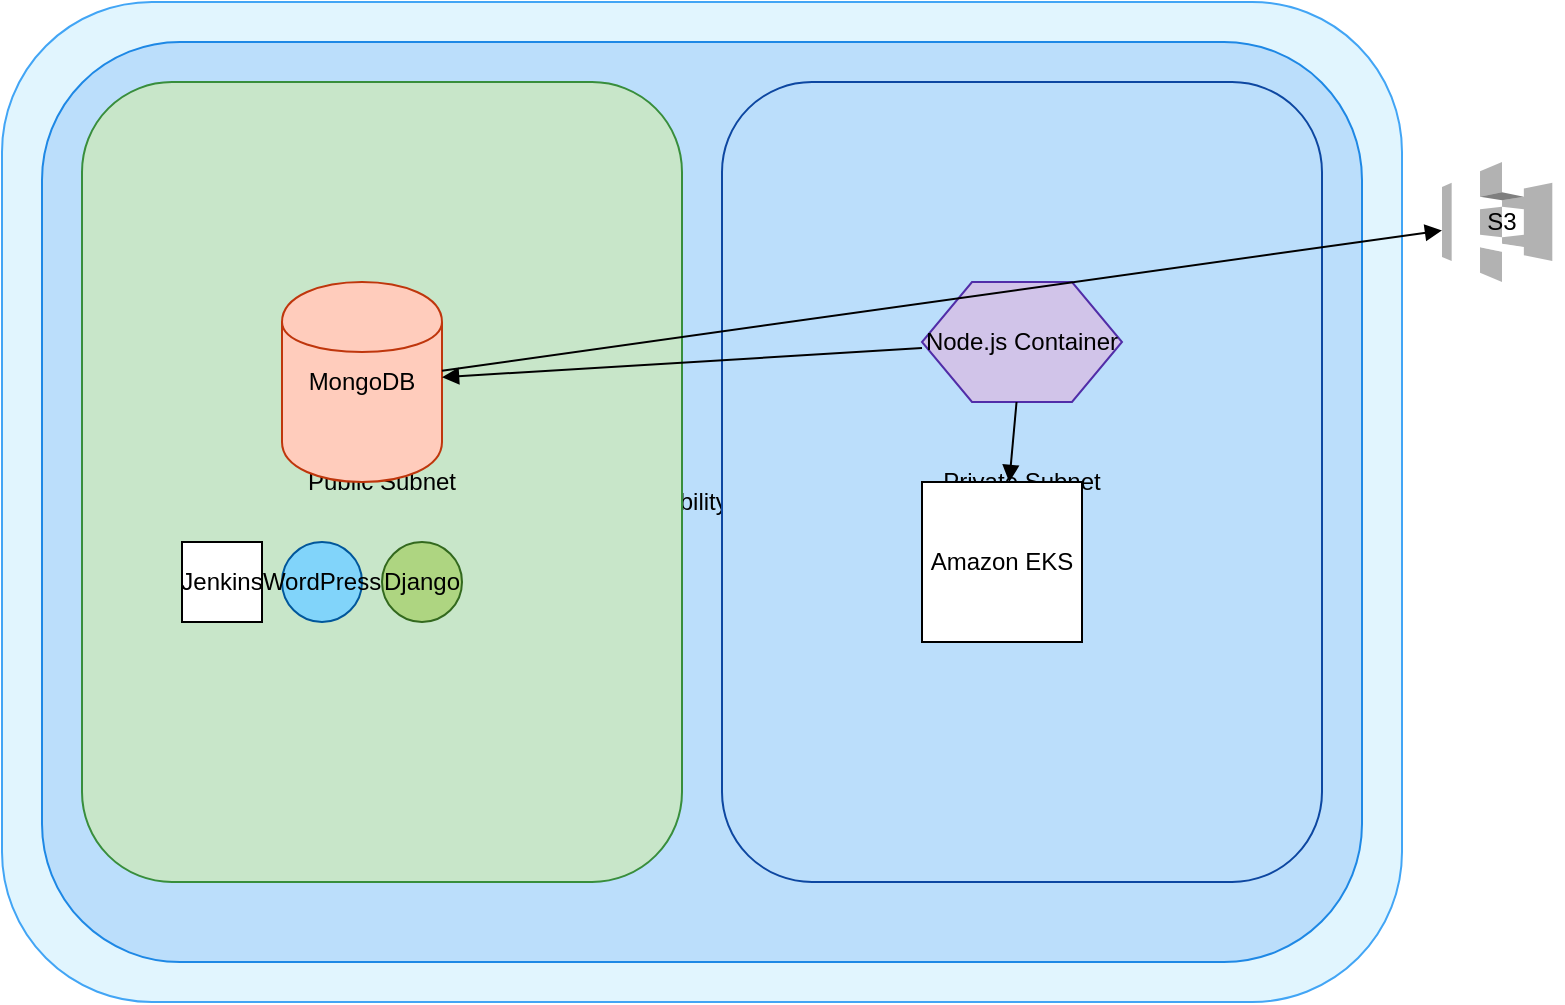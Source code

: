 <mxfile>
  <diagram name="AWS Architecture Diagram" id="4Y6L29sJ2z2XSaBmyX8P">
    <mxGraphModel dx="1234" dy="902" grid="1" gridSize="10" guides="1" tooltips="1" connect="1" arrows="1" fold="1" page="1" pageScale="1" pageWidth="827" pageHeight="1169" math="0" shadow="0">
      <root>
        <mxCell id="0"/>
        <mxCell id="1" parent="0"/>

        <!-- VPC -->
        <mxCell id="2" value="VPC" style="rounded=1;whiteSpace=wrap;html=1;fillColor=#E1F5FE;strokeColor=#42A5F5;" vertex="1" parent="1">
          <mxGeometry x="40" y="40" width="700" height="500" as="geometry"/>
        </mxCell>

        <!-- Availability Zone -->
        <mxCell id="3" value="Availability Zone" style="rounded=1;whiteSpace=wrap;html=1;fillColor=#BBDEFB;strokeColor=#1E88E5;" vertex="1" parent="2">
          <mxGeometry x="20" y="20" width="660" height="460" as="geometry"/>
        </mxCell>

        <!-- Public Subnet -->
        <mxCell id="4" value="Public Subnet" style="rounded=1;whiteSpace=wrap;html=1;fillColor=#C8E6C9;strokeColor=#388E3C;" vertex="1" parent="3">
          <mxGeometry x="20" y="20" width="300" height="400" as="geometry"/>
        </mxCell>

        <!-- Private Subnet -->
        <mxCell id="5" value="Private Subnet" style="rounded=1;whiteSpace=wrap;html=1;fillColor=#BBDEFB;strokeColor=#0D47A1;" vertex="1" parent="3">
          <mxGeometry x="340" y="20" width="300" height="400" as="geometry"/>
        </mxCell>

        <!-- MongoDB -->
        <mxCell id="6" value="MongoDB" style="shape=cylinder;whiteSpace=wrap;html=1;fillColor=#FFCCBC;strokeColor=#BF360C;" vertex="1" parent="4">
          <mxGeometry x="100" y="100" width="80" height="100" as="geometry"/>
        </mxCell>

        <!-- Jenkins -->
        <mxCell id="7" value="Jenkins" style="shape=mxgraph.cisco.misc.users;whiteSpace=wrap;html=1;" vertex="1" parent="4">
          <mxGeometry x="50" y="230" width="40" height="40" as="geometry"/>
        </mxCell>

        <!-- Django -->
        <mxCell id="8" value="Django" style="ellipse;whiteSpace=wrap;html=1;fillColor=#AED581;strokeColor=#33691E;" vertex="1" parent="4">
          <mxGeometry x="150" y="230" width="40" height="40" as="geometry"/>
        </mxCell>

        <!-- WordPress -->
        <mxCell id="9" value="WordPress" style="ellipse;whiteSpace=wrap;html=1;fillColor=#81D4FA;strokeColor=#01579B;" vertex="1" parent="4">
          <mxGeometry x="100" y="230" width="40" height="40" as="geometry"/>
        </mxCell>

        <!-- EKS Node -->
        <mxCell id="10" value="Node.js Container" style="shape=hexagon;whiteSpace=wrap;html=1;fillColor=#D1C4E9;strokeColor=#512DA8;" vertex="1" parent="5">
          <mxGeometry x="100" y="100" width="100" height="60" as="geometry"/>
        </mxCell>

        <!-- EKS -->
        <mxCell id="11" value="Amazon EKS" style="shape=mxgraph.aws3.kubernetes;whiteSpace=wrap;html=1;" vertex="1" parent="5">
          <mxGeometry x="100" y="200" width="80" height="80" as="geometry"/>
        </mxCell>

        <!-- S3 -->
        <mxCell id="12" value="S3" style="shape=mxgraph.aws3.s3;whiteSpace=wrap;html=1;" vertex="1" parent="1">
          <mxGeometry x="760" y="120" width="60" height="60" as="geometry"/>
        </mxCell>

        <!-- Arrows -->
        <mxCell id="13" style="endArrow=block;html=1;strokeColor=#000000;" edge="1" parent="1" source="6" target="12">
          <mxGeometry relative="1" as="geometry"/>
        </mxCell>
        <mxCell id="14" style="endArrow=block;html=1;strokeColor=#000000;" edge="1" parent="1" source="10" target="6">
          <mxGeometry relative="1" as="geometry"/>
        </mxCell>
        <mxCell id="15" style="endArrow=block;html=1;strokeColor=#000000;" edge="1" parent="1" source="10" target="11">
          <mxGeometry relative="1" as="geometry"/>
        </mxCell>
      </root>
    </mxGraphModel>
  </diagram>
</mxfile>